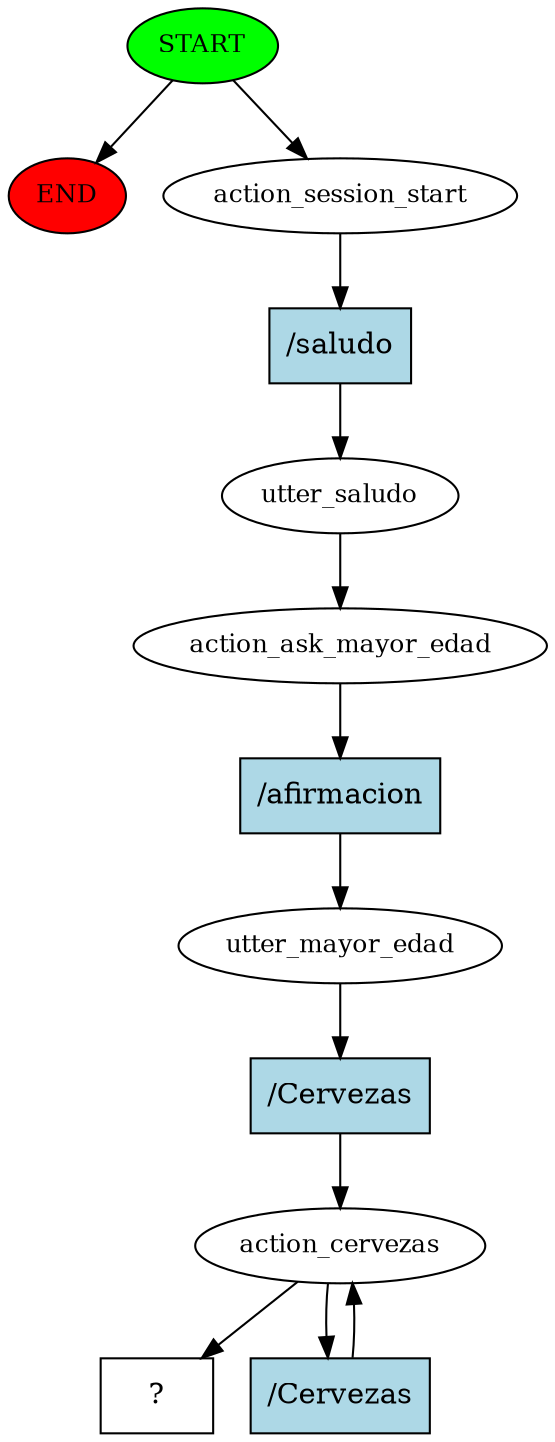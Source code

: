 digraph  {
0 [class="start active", fillcolor=green, fontsize=12, label=START, style=filled];
"-1" [class=end, fillcolor=red, fontsize=12, label=END, style=filled];
1 [class=active, fontsize=12, label=action_session_start];
2 [class=active, fontsize=12, label=utter_saludo];
3 [class=active, fontsize=12, label=action_ask_mayor_edad];
4 [class=active, fontsize=12, label=utter_mayor_edad];
5 [class=active, fontsize=12, label=action_cervezas];
11 [class="intent dashed active", label="  ?  ", shape=rect];
12 [class="intent active", fillcolor=lightblue, label="/saludo", shape=rect, style=filled];
13 [class="intent active", fillcolor=lightblue, label="/afirmacion", shape=rect, style=filled];
14 [class="intent active", fillcolor=lightblue, label="/Cervezas", shape=rect, style=filled];
15 [class="intent active", fillcolor=lightblue, label="/Cervezas", shape=rect, style=filled];
0 -> "-1"  [class="", key=NONE, label=""];
0 -> 1  [class=active, key=NONE, label=""];
1 -> 12  [class=active, key=0];
2 -> 3  [class=active, key=NONE, label=""];
3 -> 13  [class=active, key=0];
4 -> 14  [class=active, key=0];
5 -> 11  [class=active, key=NONE, label=""];
5 -> 15  [class=active, key=0];
12 -> 2  [class=active, key=0];
13 -> 4  [class=active, key=0];
14 -> 5  [class=active, key=0];
15 -> 5  [class=active, key=0];
}
